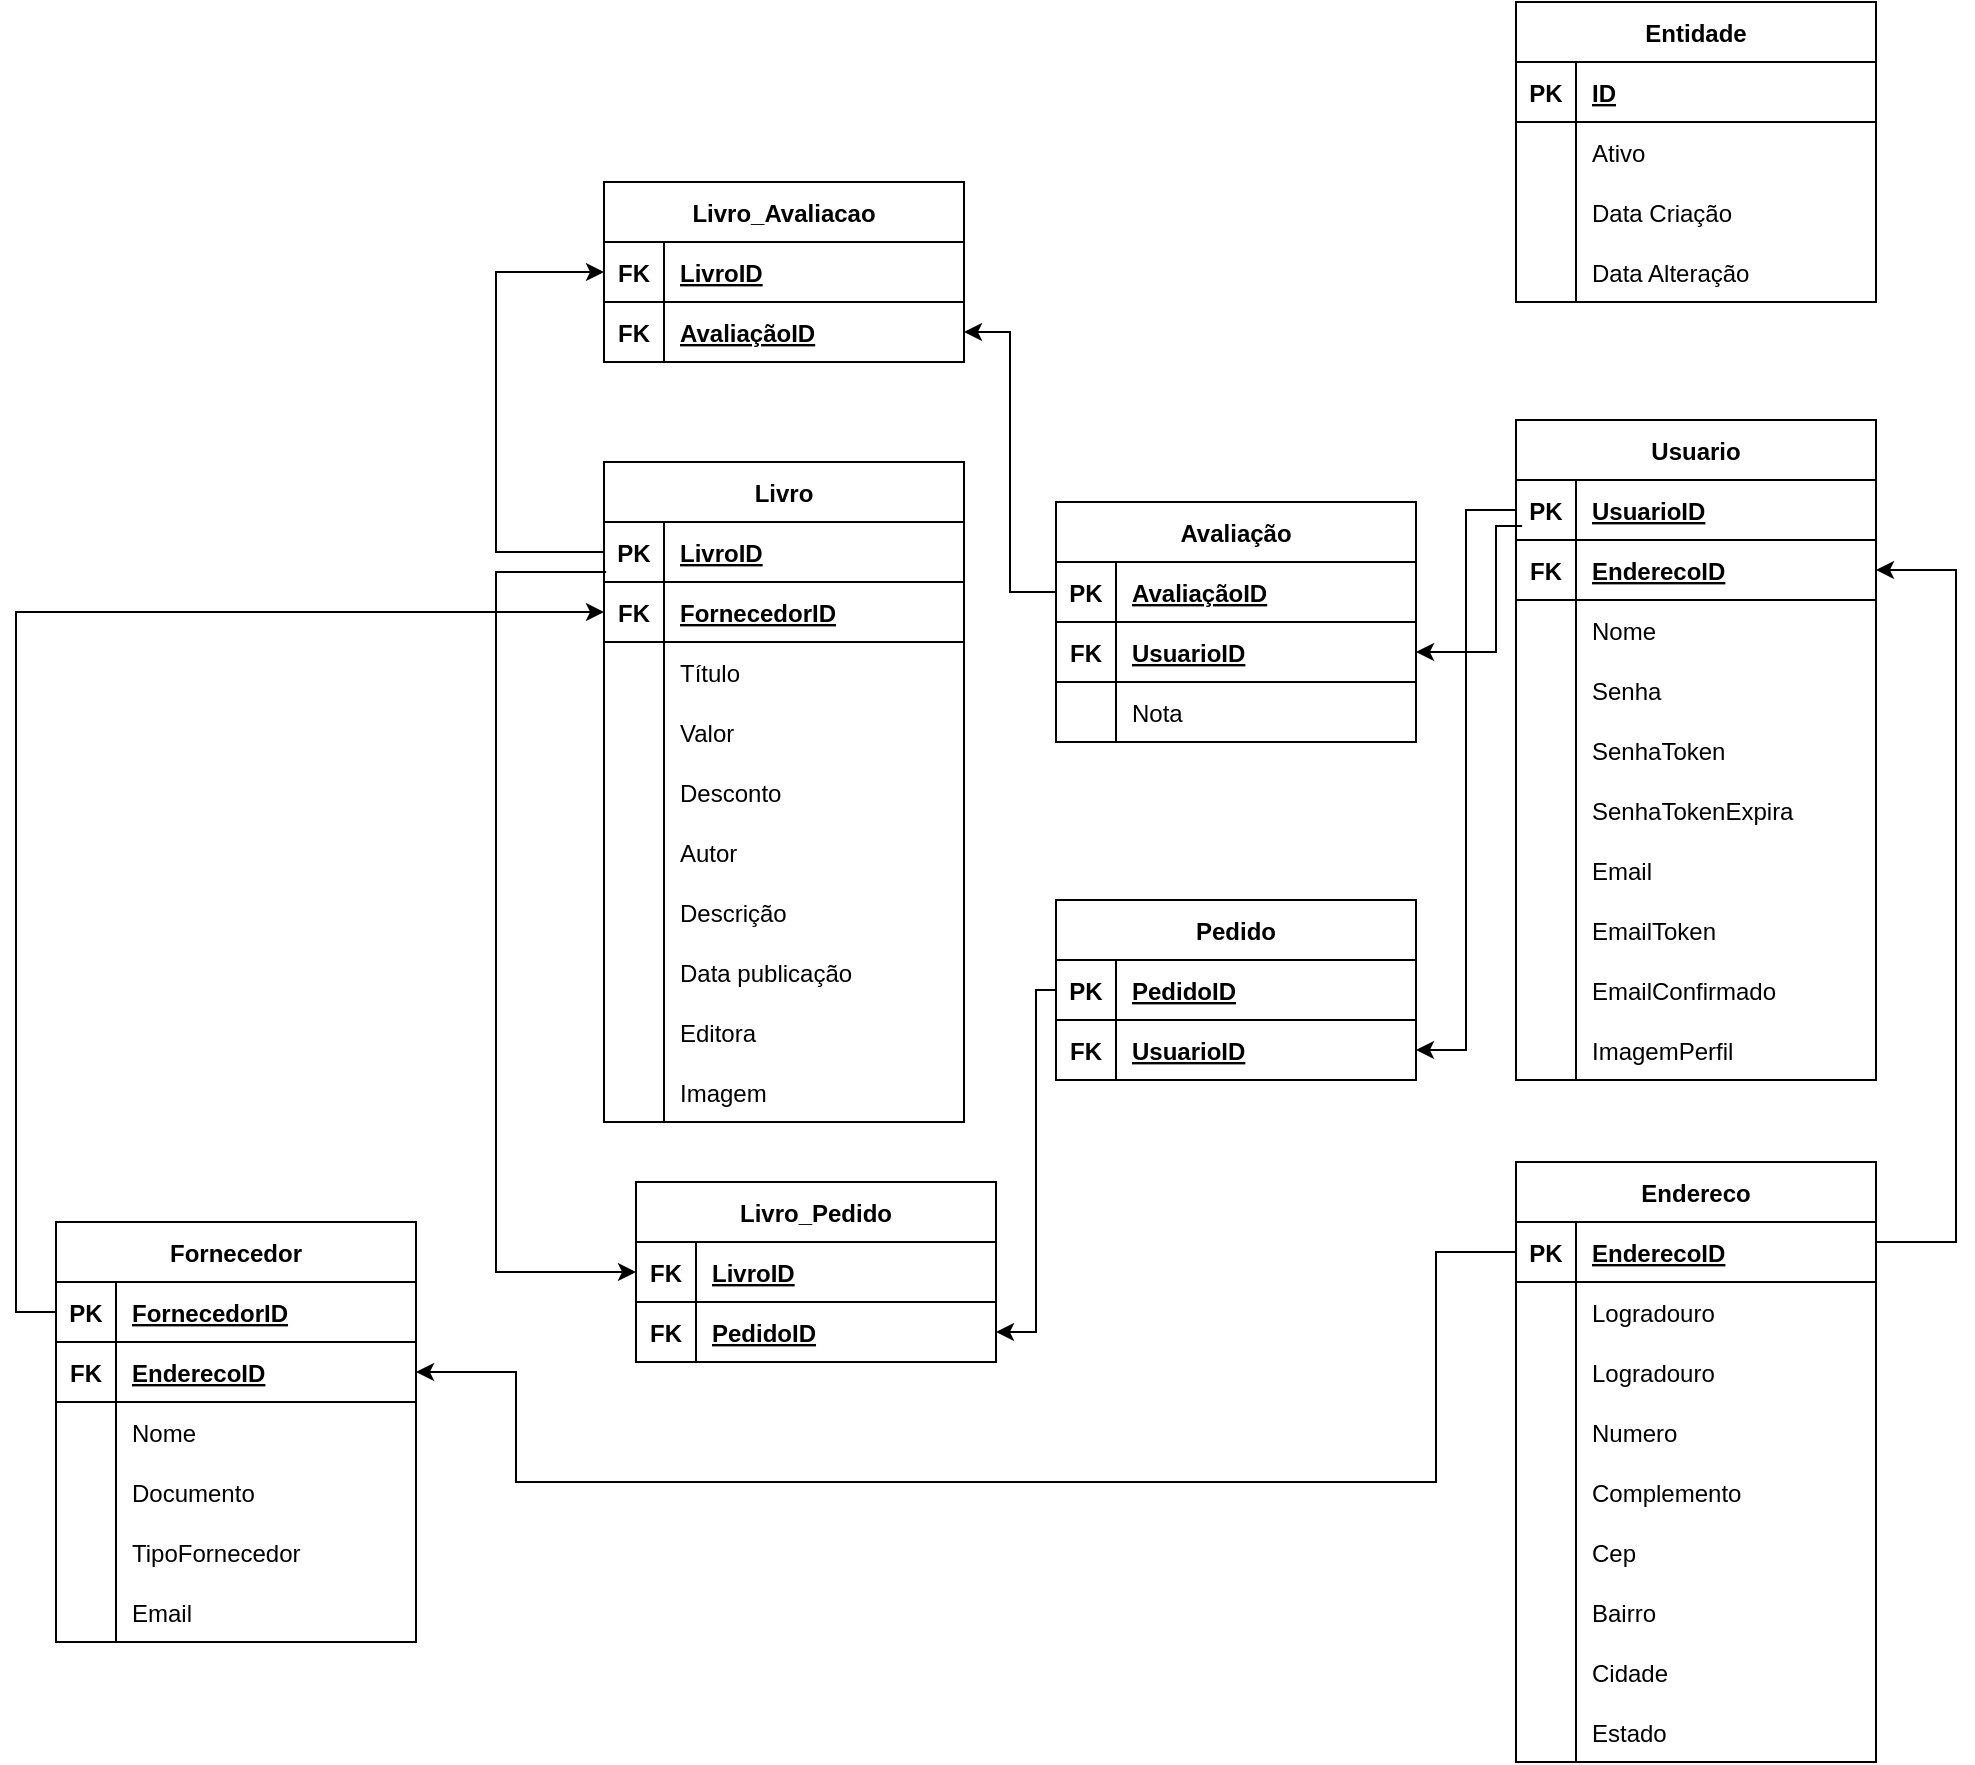 <mxfile version="20.6.2" type="device"><diagram id="BAaygjEX-SnGl4w9F6QA" name="Página-1"><mxGraphModel dx="868" dy="450" grid="1" gridSize="10" guides="1" tooltips="1" connect="1" arrows="1" fold="1" page="1" pageScale="1" pageWidth="827" pageHeight="1169" math="0" shadow="0"><root><mxCell id="0"/><mxCell id="1" parent="0"/><mxCell id="7iHg2mharOFXUK8T_SA3-1" value="Livro" style="shape=table;startSize=30;container=1;collapsible=1;childLayout=tableLayout;fixedRows=1;rowLines=0;fontStyle=1;align=center;resizeLast=1;" parent="1" vertex="1"><mxGeometry x="324" y="860" width="180" height="330" as="geometry"/></mxCell><mxCell id="7iHg2mharOFXUK8T_SA3-200" value="" style="shape=tableRow;horizontal=0;startSize=0;swimlaneHead=0;swimlaneBody=0;fillColor=none;collapsible=0;dropTarget=0;points=[[0,0.5],[1,0.5]];portConstraint=eastwest;top=0;left=0;right=0;bottom=1;" parent="7iHg2mharOFXUK8T_SA3-1" vertex="1"><mxGeometry y="30" width="180" height="30" as="geometry"/></mxCell><mxCell id="7iHg2mharOFXUK8T_SA3-201" value="PK" style="shape=partialRectangle;connectable=0;fillColor=none;top=0;left=0;bottom=0;right=0;fontStyle=1;overflow=hidden;" parent="7iHg2mharOFXUK8T_SA3-200" vertex="1"><mxGeometry width="30" height="30" as="geometry"><mxRectangle width="30" height="30" as="alternateBounds"/></mxGeometry></mxCell><mxCell id="7iHg2mharOFXUK8T_SA3-202" value="LivroID" style="shape=partialRectangle;connectable=0;fillColor=none;top=0;left=0;bottom=0;right=0;align=left;spacingLeft=6;fontStyle=5;overflow=hidden;" parent="7iHg2mharOFXUK8T_SA3-200" vertex="1"><mxGeometry x="30" width="150" height="30" as="geometry"><mxRectangle width="150" height="30" as="alternateBounds"/></mxGeometry></mxCell><mxCell id="7iHg2mharOFXUK8T_SA3-2" value="" style="shape=tableRow;horizontal=0;startSize=0;swimlaneHead=0;swimlaneBody=0;fillColor=none;collapsible=0;dropTarget=0;points=[[0,0.5],[1,0.5]];portConstraint=eastwest;top=0;left=0;right=0;bottom=1;" parent="7iHg2mharOFXUK8T_SA3-1" vertex="1"><mxGeometry y="60" width="180" height="30" as="geometry"/></mxCell><mxCell id="7iHg2mharOFXUK8T_SA3-3" value="FK" style="shape=partialRectangle;connectable=0;fillColor=none;top=0;left=0;bottom=0;right=0;fontStyle=1;overflow=hidden;" parent="7iHg2mharOFXUK8T_SA3-2" vertex="1"><mxGeometry width="30" height="30" as="geometry"><mxRectangle width="30" height="30" as="alternateBounds"/></mxGeometry></mxCell><mxCell id="7iHg2mharOFXUK8T_SA3-4" value="FornecedorID" style="shape=partialRectangle;connectable=0;fillColor=none;top=0;left=0;bottom=0;right=0;align=left;spacingLeft=6;fontStyle=5;overflow=hidden;" parent="7iHg2mharOFXUK8T_SA3-2" vertex="1"><mxGeometry x="30" width="150" height="30" as="geometry"><mxRectangle width="150" height="30" as="alternateBounds"/></mxGeometry></mxCell><mxCell id="7iHg2mharOFXUK8T_SA3-5" value="" style="shape=tableRow;horizontal=0;startSize=0;swimlaneHead=0;swimlaneBody=0;fillColor=none;collapsible=0;dropTarget=0;points=[[0,0.5],[1,0.5]];portConstraint=eastwest;top=0;left=0;right=0;bottom=0;" parent="7iHg2mharOFXUK8T_SA3-1" vertex="1"><mxGeometry y="90" width="180" height="30" as="geometry"/></mxCell><mxCell id="7iHg2mharOFXUK8T_SA3-6" value="" style="shape=partialRectangle;connectable=0;fillColor=none;top=0;left=0;bottom=0;right=0;editable=1;overflow=hidden;" parent="7iHg2mharOFXUK8T_SA3-5" vertex="1"><mxGeometry width="30" height="30" as="geometry"><mxRectangle width="30" height="30" as="alternateBounds"/></mxGeometry></mxCell><mxCell id="7iHg2mharOFXUK8T_SA3-7" value="Título" style="shape=partialRectangle;connectable=0;fillColor=none;top=0;left=0;bottom=0;right=0;align=left;spacingLeft=6;overflow=hidden;" parent="7iHg2mharOFXUK8T_SA3-5" vertex="1"><mxGeometry x="30" width="150" height="30" as="geometry"><mxRectangle width="150" height="30" as="alternateBounds"/></mxGeometry></mxCell><mxCell id="7iHg2mharOFXUK8T_SA3-8" value="" style="shape=tableRow;horizontal=0;startSize=0;swimlaneHead=0;swimlaneBody=0;fillColor=none;collapsible=0;dropTarget=0;points=[[0,0.5],[1,0.5]];portConstraint=eastwest;top=0;left=0;right=0;bottom=0;" parent="7iHg2mharOFXUK8T_SA3-1" vertex="1"><mxGeometry y="120" width="180" height="30" as="geometry"/></mxCell><mxCell id="7iHg2mharOFXUK8T_SA3-9" value="" style="shape=partialRectangle;connectable=0;fillColor=none;top=0;left=0;bottom=0;right=0;editable=1;overflow=hidden;" parent="7iHg2mharOFXUK8T_SA3-8" vertex="1"><mxGeometry width="30" height="30" as="geometry"><mxRectangle width="30" height="30" as="alternateBounds"/></mxGeometry></mxCell><mxCell id="7iHg2mharOFXUK8T_SA3-10" value="Valor" style="shape=partialRectangle;connectable=0;fillColor=none;top=0;left=0;bottom=0;right=0;align=left;spacingLeft=6;overflow=hidden;" parent="7iHg2mharOFXUK8T_SA3-8" vertex="1"><mxGeometry x="30" width="150" height="30" as="geometry"><mxRectangle width="150" height="30" as="alternateBounds"/></mxGeometry></mxCell><mxCell id="7iHg2mharOFXUK8T_SA3-20" value="" style="shape=tableRow;horizontal=0;startSize=0;swimlaneHead=0;swimlaneBody=0;fillColor=none;collapsible=0;dropTarget=0;points=[[0,0.5],[1,0.5]];portConstraint=eastwest;top=0;left=0;right=0;bottom=0;" parent="7iHg2mharOFXUK8T_SA3-1" vertex="1"><mxGeometry y="150" width="180" height="30" as="geometry"/></mxCell><mxCell id="7iHg2mharOFXUK8T_SA3-21" value="" style="shape=partialRectangle;connectable=0;fillColor=none;top=0;left=0;bottom=0;right=0;editable=1;overflow=hidden;" parent="7iHg2mharOFXUK8T_SA3-20" vertex="1"><mxGeometry width="30" height="30" as="geometry"><mxRectangle width="30" height="30" as="alternateBounds"/></mxGeometry></mxCell><mxCell id="7iHg2mharOFXUK8T_SA3-22" value="Desconto" style="shape=partialRectangle;connectable=0;fillColor=none;top=0;left=0;bottom=0;right=0;align=left;spacingLeft=6;overflow=hidden;" parent="7iHg2mharOFXUK8T_SA3-20" vertex="1"><mxGeometry x="30" width="150" height="30" as="geometry"><mxRectangle width="150" height="30" as="alternateBounds"/></mxGeometry></mxCell><mxCell id="7iHg2mharOFXUK8T_SA3-11" value="" style="shape=tableRow;horizontal=0;startSize=0;swimlaneHead=0;swimlaneBody=0;fillColor=none;collapsible=0;dropTarget=0;points=[[0,0.5],[1,0.5]];portConstraint=eastwest;top=0;left=0;right=0;bottom=0;" parent="7iHg2mharOFXUK8T_SA3-1" vertex="1"><mxGeometry y="180" width="180" height="30" as="geometry"/></mxCell><mxCell id="7iHg2mharOFXUK8T_SA3-12" value="" style="shape=partialRectangle;connectable=0;fillColor=none;top=0;left=0;bottom=0;right=0;editable=1;overflow=hidden;" parent="7iHg2mharOFXUK8T_SA3-11" vertex="1"><mxGeometry width="30" height="30" as="geometry"><mxRectangle width="30" height="30" as="alternateBounds"/></mxGeometry></mxCell><mxCell id="7iHg2mharOFXUK8T_SA3-13" value="Autor" style="shape=partialRectangle;connectable=0;fillColor=none;top=0;left=0;bottom=0;right=0;align=left;spacingLeft=6;overflow=hidden;" parent="7iHg2mharOFXUK8T_SA3-11" vertex="1"><mxGeometry x="30" width="150" height="30" as="geometry"><mxRectangle width="150" height="30" as="alternateBounds"/></mxGeometry></mxCell><mxCell id="7iHg2mharOFXUK8T_SA3-14" value="" style="shape=tableRow;horizontal=0;startSize=0;swimlaneHead=0;swimlaneBody=0;fillColor=none;collapsible=0;dropTarget=0;points=[[0,0.5],[1,0.5]];portConstraint=eastwest;top=0;left=0;right=0;bottom=0;" parent="7iHg2mharOFXUK8T_SA3-1" vertex="1"><mxGeometry y="210" width="180" height="30" as="geometry"/></mxCell><mxCell id="7iHg2mharOFXUK8T_SA3-15" value="" style="shape=partialRectangle;connectable=0;fillColor=none;top=0;left=0;bottom=0;right=0;editable=1;overflow=hidden;" parent="7iHg2mharOFXUK8T_SA3-14" vertex="1"><mxGeometry width="30" height="30" as="geometry"><mxRectangle width="30" height="30" as="alternateBounds"/></mxGeometry></mxCell><mxCell id="7iHg2mharOFXUK8T_SA3-16" value="Descrição" style="shape=partialRectangle;connectable=0;fillColor=none;top=0;left=0;bottom=0;right=0;align=left;spacingLeft=6;overflow=hidden;" parent="7iHg2mharOFXUK8T_SA3-14" vertex="1"><mxGeometry x="30" width="150" height="30" as="geometry"><mxRectangle width="150" height="30" as="alternateBounds"/></mxGeometry></mxCell><mxCell id="7iHg2mharOFXUK8T_SA3-17" value="" style="shape=tableRow;horizontal=0;startSize=0;swimlaneHead=0;swimlaneBody=0;fillColor=none;collapsible=0;dropTarget=0;points=[[0,0.5],[1,0.5]];portConstraint=eastwest;top=0;left=0;right=0;bottom=0;" parent="7iHg2mharOFXUK8T_SA3-1" vertex="1"><mxGeometry y="240" width="180" height="30" as="geometry"/></mxCell><mxCell id="7iHg2mharOFXUK8T_SA3-18" value="" style="shape=partialRectangle;connectable=0;fillColor=none;top=0;left=0;bottom=0;right=0;editable=1;overflow=hidden;" parent="7iHg2mharOFXUK8T_SA3-17" vertex="1"><mxGeometry width="30" height="30" as="geometry"><mxRectangle width="30" height="30" as="alternateBounds"/></mxGeometry></mxCell><mxCell id="7iHg2mharOFXUK8T_SA3-19" value="Data publicação" style="shape=partialRectangle;connectable=0;fillColor=none;top=0;left=0;bottom=0;right=0;align=left;spacingLeft=6;overflow=hidden;" parent="7iHg2mharOFXUK8T_SA3-17" vertex="1"><mxGeometry x="30" width="150" height="30" as="geometry"><mxRectangle width="150" height="30" as="alternateBounds"/></mxGeometry></mxCell><mxCell id="7iHg2mharOFXUK8T_SA3-23" value="" style="shape=tableRow;horizontal=0;startSize=0;swimlaneHead=0;swimlaneBody=0;fillColor=none;collapsible=0;dropTarget=0;points=[[0,0.5],[1,0.5]];portConstraint=eastwest;top=0;left=0;right=0;bottom=0;" parent="7iHg2mharOFXUK8T_SA3-1" vertex="1"><mxGeometry y="270" width="180" height="30" as="geometry"/></mxCell><mxCell id="7iHg2mharOFXUK8T_SA3-24" value="" style="shape=partialRectangle;connectable=0;fillColor=none;top=0;left=0;bottom=0;right=0;editable=1;overflow=hidden;" parent="7iHg2mharOFXUK8T_SA3-23" vertex="1"><mxGeometry width="30" height="30" as="geometry"><mxRectangle width="30" height="30" as="alternateBounds"/></mxGeometry></mxCell><mxCell id="7iHg2mharOFXUK8T_SA3-25" value="Editora" style="shape=partialRectangle;connectable=0;fillColor=none;top=0;left=0;bottom=0;right=0;align=left;spacingLeft=6;overflow=hidden;" parent="7iHg2mharOFXUK8T_SA3-23" vertex="1"><mxGeometry x="30" width="150" height="30" as="geometry"><mxRectangle width="150" height="30" as="alternateBounds"/></mxGeometry></mxCell><mxCell id="7iHg2mharOFXUK8T_SA3-26" value="" style="shape=tableRow;horizontal=0;startSize=0;swimlaneHead=0;swimlaneBody=0;fillColor=none;collapsible=0;dropTarget=0;points=[[0,0.5],[1,0.5]];portConstraint=eastwest;top=0;left=0;right=0;bottom=0;" parent="7iHg2mharOFXUK8T_SA3-1" vertex="1"><mxGeometry y="300" width="180" height="30" as="geometry"/></mxCell><mxCell id="7iHg2mharOFXUK8T_SA3-27" value="" style="shape=partialRectangle;connectable=0;fillColor=none;top=0;left=0;bottom=0;right=0;editable=1;overflow=hidden;" parent="7iHg2mharOFXUK8T_SA3-26" vertex="1"><mxGeometry width="30" height="30" as="geometry"><mxRectangle width="30" height="30" as="alternateBounds"/></mxGeometry></mxCell><mxCell id="7iHg2mharOFXUK8T_SA3-28" value="Imagem" style="shape=partialRectangle;connectable=0;fillColor=none;top=0;left=0;bottom=0;right=0;align=left;spacingLeft=6;overflow=hidden;" parent="7iHg2mharOFXUK8T_SA3-26" vertex="1"><mxGeometry x="30" width="150" height="30" as="geometry"><mxRectangle width="150" height="30" as="alternateBounds"/></mxGeometry></mxCell><mxCell id="7iHg2mharOFXUK8T_SA3-33" value="Avaliação" style="shape=table;startSize=30;container=1;collapsible=1;childLayout=tableLayout;fixedRows=1;rowLines=0;fontStyle=1;align=center;resizeLast=1;" parent="1" vertex="1"><mxGeometry x="550" y="880" width="180" height="120" as="geometry"/></mxCell><mxCell id="7iHg2mharOFXUK8T_SA3-34" value="" style="shape=tableRow;horizontal=0;startSize=0;swimlaneHead=0;swimlaneBody=0;fillColor=none;collapsible=0;dropTarget=0;points=[[0,0.5],[1,0.5]];portConstraint=eastwest;top=0;left=0;right=0;bottom=1;" parent="7iHg2mharOFXUK8T_SA3-33" vertex="1"><mxGeometry y="30" width="180" height="30" as="geometry"/></mxCell><mxCell id="7iHg2mharOFXUK8T_SA3-35" value="PK" style="shape=partialRectangle;connectable=0;fillColor=none;top=0;left=0;bottom=0;right=0;fontStyle=1;overflow=hidden;" parent="7iHg2mharOFXUK8T_SA3-34" vertex="1"><mxGeometry width="30" height="30" as="geometry"><mxRectangle width="30" height="30" as="alternateBounds"/></mxGeometry></mxCell><mxCell id="7iHg2mharOFXUK8T_SA3-36" value="AvaliaçãoID" style="shape=partialRectangle;connectable=0;fillColor=none;top=0;left=0;bottom=0;right=0;align=left;spacingLeft=6;fontStyle=5;overflow=hidden;" parent="7iHg2mharOFXUK8T_SA3-34" vertex="1"><mxGeometry x="30" width="150" height="30" as="geometry"><mxRectangle width="150" height="30" as="alternateBounds"/></mxGeometry></mxCell><mxCell id="7iHg2mharOFXUK8T_SA3-61" value="" style="shape=tableRow;horizontal=0;startSize=0;swimlaneHead=0;swimlaneBody=0;fillColor=none;collapsible=0;dropTarget=0;points=[[0,0.5],[1,0.5]];portConstraint=eastwest;top=0;left=0;right=0;bottom=1;" parent="7iHg2mharOFXUK8T_SA3-33" vertex="1"><mxGeometry y="60" width="180" height="30" as="geometry"/></mxCell><mxCell id="7iHg2mharOFXUK8T_SA3-62" value="FK" style="shape=partialRectangle;connectable=0;fillColor=none;top=0;left=0;bottom=0;right=0;fontStyle=1;overflow=hidden;" parent="7iHg2mharOFXUK8T_SA3-61" vertex="1"><mxGeometry width="30" height="30" as="geometry"><mxRectangle width="30" height="30" as="alternateBounds"/></mxGeometry></mxCell><mxCell id="7iHg2mharOFXUK8T_SA3-63" value="UsuarioID" style="shape=partialRectangle;connectable=0;fillColor=none;top=0;left=0;bottom=0;right=0;align=left;spacingLeft=6;fontStyle=5;overflow=hidden;" parent="7iHg2mharOFXUK8T_SA3-61" vertex="1"><mxGeometry x="30" width="150" height="30" as="geometry"><mxRectangle width="150" height="30" as="alternateBounds"/></mxGeometry></mxCell><mxCell id="7iHg2mharOFXUK8T_SA3-37" value="" style="shape=tableRow;horizontal=0;startSize=0;swimlaneHead=0;swimlaneBody=0;fillColor=none;collapsible=0;dropTarget=0;points=[[0,0.5],[1,0.5]];portConstraint=eastwest;top=0;left=0;right=0;bottom=0;" parent="7iHg2mharOFXUK8T_SA3-33" vertex="1"><mxGeometry y="90" width="180" height="30" as="geometry"/></mxCell><mxCell id="7iHg2mharOFXUK8T_SA3-38" value="" style="shape=partialRectangle;connectable=0;fillColor=none;top=0;left=0;bottom=0;right=0;editable=1;overflow=hidden;" parent="7iHg2mharOFXUK8T_SA3-37" vertex="1"><mxGeometry width="30" height="30" as="geometry"><mxRectangle width="30" height="30" as="alternateBounds"/></mxGeometry></mxCell><mxCell id="7iHg2mharOFXUK8T_SA3-39" value="Nota" style="shape=partialRectangle;connectable=0;fillColor=none;top=0;left=0;bottom=0;right=0;align=left;spacingLeft=6;overflow=hidden;" parent="7iHg2mharOFXUK8T_SA3-37" vertex="1"><mxGeometry x="30" width="150" height="30" as="geometry"><mxRectangle width="150" height="30" as="alternateBounds"/></mxGeometry></mxCell><mxCell id="7iHg2mharOFXUK8T_SA3-64" value="Livro_Avaliacao" style="shape=table;startSize=30;container=1;collapsible=1;childLayout=tableLayout;fixedRows=1;rowLines=0;fontStyle=1;align=center;resizeLast=1;" parent="1" vertex="1"><mxGeometry x="324" y="720" width="180" height="90" as="geometry"/></mxCell><mxCell id="7iHg2mharOFXUK8T_SA3-65" value="" style="shape=tableRow;horizontal=0;startSize=0;swimlaneHead=0;swimlaneBody=0;fillColor=none;collapsible=0;dropTarget=0;points=[[0,0.5],[1,0.5]];portConstraint=eastwest;top=0;left=0;right=0;bottom=1;" parent="7iHg2mharOFXUK8T_SA3-64" vertex="1"><mxGeometry y="30" width="180" height="30" as="geometry"/></mxCell><mxCell id="7iHg2mharOFXUK8T_SA3-66" value="FK" style="shape=partialRectangle;connectable=0;fillColor=none;top=0;left=0;bottom=0;right=0;fontStyle=1;overflow=hidden;" parent="7iHg2mharOFXUK8T_SA3-65" vertex="1"><mxGeometry width="30" height="30" as="geometry"><mxRectangle width="30" height="30" as="alternateBounds"/></mxGeometry></mxCell><mxCell id="7iHg2mharOFXUK8T_SA3-67" value="LivroID" style="shape=partialRectangle;connectable=0;fillColor=none;top=0;left=0;bottom=0;right=0;align=left;spacingLeft=6;fontStyle=5;overflow=hidden;" parent="7iHg2mharOFXUK8T_SA3-65" vertex="1"><mxGeometry x="30" width="150" height="30" as="geometry"><mxRectangle width="150" height="30" as="alternateBounds"/></mxGeometry></mxCell><mxCell id="7iHg2mharOFXUK8T_SA3-68" value="" style="shape=tableRow;horizontal=0;startSize=0;swimlaneHead=0;swimlaneBody=0;fillColor=none;collapsible=0;dropTarget=0;points=[[0,0.5],[1,0.5]];portConstraint=eastwest;top=0;left=0;right=0;bottom=1;" parent="7iHg2mharOFXUK8T_SA3-64" vertex="1"><mxGeometry y="60" width="180" height="30" as="geometry"/></mxCell><mxCell id="7iHg2mharOFXUK8T_SA3-69" value="FK" style="shape=partialRectangle;connectable=0;fillColor=none;top=0;left=0;bottom=0;right=0;fontStyle=1;overflow=hidden;" parent="7iHg2mharOFXUK8T_SA3-68" vertex="1"><mxGeometry width="30" height="30" as="geometry"><mxRectangle width="30" height="30" as="alternateBounds"/></mxGeometry></mxCell><mxCell id="7iHg2mharOFXUK8T_SA3-70" value="AvaliaçãoID" style="shape=partialRectangle;connectable=0;fillColor=none;top=0;left=0;bottom=0;right=0;align=left;spacingLeft=6;fontStyle=5;overflow=hidden;" parent="7iHg2mharOFXUK8T_SA3-68" vertex="1"><mxGeometry x="30" width="150" height="30" as="geometry"><mxRectangle width="150" height="30" as="alternateBounds"/></mxGeometry></mxCell><mxCell id="7iHg2mharOFXUK8T_SA3-74" value="Usuario" style="shape=table;startSize=30;container=1;collapsible=1;childLayout=tableLayout;fixedRows=1;rowLines=0;fontStyle=1;align=center;resizeLast=1;" parent="1" vertex="1"><mxGeometry x="780" y="839" width="180" height="330" as="geometry"/></mxCell><mxCell id="7iHg2mharOFXUK8T_SA3-75" value="" style="shape=tableRow;horizontal=0;startSize=0;swimlaneHead=0;swimlaneBody=0;fillColor=none;collapsible=0;dropTarget=0;points=[[0,0.5],[1,0.5]];portConstraint=eastwest;top=0;left=0;right=0;bottom=1;" parent="7iHg2mharOFXUK8T_SA3-74" vertex="1"><mxGeometry y="30" width="180" height="30" as="geometry"/></mxCell><mxCell id="7iHg2mharOFXUK8T_SA3-76" value="PK" style="shape=partialRectangle;connectable=0;fillColor=none;top=0;left=0;bottom=0;right=0;fontStyle=1;overflow=hidden;" parent="7iHg2mharOFXUK8T_SA3-75" vertex="1"><mxGeometry width="30" height="30" as="geometry"><mxRectangle width="30" height="30" as="alternateBounds"/></mxGeometry></mxCell><mxCell id="7iHg2mharOFXUK8T_SA3-77" value="UsuarioID" style="shape=partialRectangle;connectable=0;fillColor=none;top=0;left=0;bottom=0;right=0;align=left;spacingLeft=6;fontStyle=5;overflow=hidden;" parent="7iHg2mharOFXUK8T_SA3-75" vertex="1"><mxGeometry x="30" width="150" height="30" as="geometry"><mxRectangle width="150" height="30" as="alternateBounds"/></mxGeometry></mxCell><mxCell id="7iHg2mharOFXUK8T_SA3-102" value="" style="shape=tableRow;horizontal=0;startSize=0;swimlaneHead=0;swimlaneBody=0;fillColor=none;collapsible=0;dropTarget=0;points=[[0,0.5],[1,0.5]];portConstraint=eastwest;top=0;left=0;right=0;bottom=1;" parent="7iHg2mharOFXUK8T_SA3-74" vertex="1"><mxGeometry y="60" width="180" height="30" as="geometry"/></mxCell><mxCell id="7iHg2mharOFXUK8T_SA3-103" value="FK" style="shape=partialRectangle;connectable=0;fillColor=none;top=0;left=0;bottom=0;right=0;fontStyle=1;overflow=hidden;" parent="7iHg2mharOFXUK8T_SA3-102" vertex="1"><mxGeometry width="30" height="30" as="geometry"><mxRectangle width="30" height="30" as="alternateBounds"/></mxGeometry></mxCell><mxCell id="7iHg2mharOFXUK8T_SA3-104" value="EnderecoID" style="shape=partialRectangle;connectable=0;fillColor=none;top=0;left=0;bottom=0;right=0;align=left;spacingLeft=6;fontStyle=5;overflow=hidden;" parent="7iHg2mharOFXUK8T_SA3-102" vertex="1"><mxGeometry x="30" width="150" height="30" as="geometry"><mxRectangle width="150" height="30" as="alternateBounds"/></mxGeometry></mxCell><mxCell id="7iHg2mharOFXUK8T_SA3-78" value="" style="shape=tableRow;horizontal=0;startSize=0;swimlaneHead=0;swimlaneBody=0;fillColor=none;collapsible=0;dropTarget=0;points=[[0,0.5],[1,0.5]];portConstraint=eastwest;top=0;left=0;right=0;bottom=0;" parent="7iHg2mharOFXUK8T_SA3-74" vertex="1"><mxGeometry y="90" width="180" height="30" as="geometry"/></mxCell><mxCell id="7iHg2mharOFXUK8T_SA3-79" value="" style="shape=partialRectangle;connectable=0;fillColor=none;top=0;left=0;bottom=0;right=0;editable=1;overflow=hidden;" parent="7iHg2mharOFXUK8T_SA3-78" vertex="1"><mxGeometry width="30" height="30" as="geometry"><mxRectangle width="30" height="30" as="alternateBounds"/></mxGeometry></mxCell><mxCell id="7iHg2mharOFXUK8T_SA3-80" value="Nome" style="shape=partialRectangle;connectable=0;fillColor=none;top=0;left=0;bottom=0;right=0;align=left;spacingLeft=6;overflow=hidden;" parent="7iHg2mharOFXUK8T_SA3-78" vertex="1"><mxGeometry x="30" width="150" height="30" as="geometry"><mxRectangle width="150" height="30" as="alternateBounds"/></mxGeometry></mxCell><mxCell id="7iHg2mharOFXUK8T_SA3-81" value="" style="shape=tableRow;horizontal=0;startSize=0;swimlaneHead=0;swimlaneBody=0;fillColor=none;collapsible=0;dropTarget=0;points=[[0,0.5],[1,0.5]];portConstraint=eastwest;top=0;left=0;right=0;bottom=0;" parent="7iHg2mharOFXUK8T_SA3-74" vertex="1"><mxGeometry y="120" width="180" height="30" as="geometry"/></mxCell><mxCell id="7iHg2mharOFXUK8T_SA3-82" value="" style="shape=partialRectangle;connectable=0;fillColor=none;top=0;left=0;bottom=0;right=0;editable=1;overflow=hidden;" parent="7iHg2mharOFXUK8T_SA3-81" vertex="1"><mxGeometry width="30" height="30" as="geometry"><mxRectangle width="30" height="30" as="alternateBounds"/></mxGeometry></mxCell><mxCell id="7iHg2mharOFXUK8T_SA3-83" value="Senha" style="shape=partialRectangle;connectable=0;fillColor=none;top=0;left=0;bottom=0;right=0;align=left;spacingLeft=6;overflow=hidden;" parent="7iHg2mharOFXUK8T_SA3-81" vertex="1"><mxGeometry x="30" width="150" height="30" as="geometry"><mxRectangle width="150" height="30" as="alternateBounds"/></mxGeometry></mxCell><mxCell id="7iHg2mharOFXUK8T_SA3-93" value="" style="shape=tableRow;horizontal=0;startSize=0;swimlaneHead=0;swimlaneBody=0;fillColor=none;collapsible=0;dropTarget=0;points=[[0,0.5],[1,0.5]];portConstraint=eastwest;top=0;left=0;right=0;bottom=0;" parent="7iHg2mharOFXUK8T_SA3-74" vertex="1"><mxGeometry y="150" width="180" height="30" as="geometry"/></mxCell><mxCell id="7iHg2mharOFXUK8T_SA3-94" value="" style="shape=partialRectangle;connectable=0;fillColor=none;top=0;left=0;bottom=0;right=0;editable=1;overflow=hidden;" parent="7iHg2mharOFXUK8T_SA3-93" vertex="1"><mxGeometry width="30" height="30" as="geometry"><mxRectangle width="30" height="30" as="alternateBounds"/></mxGeometry></mxCell><mxCell id="7iHg2mharOFXUK8T_SA3-95" value="SenhaToken" style="shape=partialRectangle;connectable=0;fillColor=none;top=0;left=0;bottom=0;right=0;align=left;spacingLeft=6;overflow=hidden;" parent="7iHg2mharOFXUK8T_SA3-93" vertex="1"><mxGeometry x="30" width="150" height="30" as="geometry"><mxRectangle width="150" height="30" as="alternateBounds"/></mxGeometry></mxCell><mxCell id="7iHg2mharOFXUK8T_SA3-96" value="" style="shape=tableRow;horizontal=0;startSize=0;swimlaneHead=0;swimlaneBody=0;fillColor=none;collapsible=0;dropTarget=0;points=[[0,0.5],[1,0.5]];portConstraint=eastwest;top=0;left=0;right=0;bottom=0;" parent="7iHg2mharOFXUK8T_SA3-74" vertex="1"><mxGeometry y="180" width="180" height="30" as="geometry"/></mxCell><mxCell id="7iHg2mharOFXUK8T_SA3-97" value="" style="shape=partialRectangle;connectable=0;fillColor=none;top=0;left=0;bottom=0;right=0;editable=1;overflow=hidden;" parent="7iHg2mharOFXUK8T_SA3-96" vertex="1"><mxGeometry width="30" height="30" as="geometry"><mxRectangle width="30" height="30" as="alternateBounds"/></mxGeometry></mxCell><mxCell id="7iHg2mharOFXUK8T_SA3-98" value="SenhaTokenExpira" style="shape=partialRectangle;connectable=0;fillColor=none;top=0;left=0;bottom=0;right=0;align=left;spacingLeft=6;overflow=hidden;" parent="7iHg2mharOFXUK8T_SA3-96" vertex="1"><mxGeometry x="30" width="150" height="30" as="geometry"><mxRectangle width="150" height="30" as="alternateBounds"/></mxGeometry></mxCell><mxCell id="7iHg2mharOFXUK8T_SA3-84" value="" style="shape=tableRow;horizontal=0;startSize=0;swimlaneHead=0;swimlaneBody=0;fillColor=none;collapsible=0;dropTarget=0;points=[[0,0.5],[1,0.5]];portConstraint=eastwest;top=0;left=0;right=0;bottom=0;" parent="7iHg2mharOFXUK8T_SA3-74" vertex="1"><mxGeometry y="210" width="180" height="30" as="geometry"/></mxCell><mxCell id="7iHg2mharOFXUK8T_SA3-85" value="" style="shape=partialRectangle;connectable=0;fillColor=none;top=0;left=0;bottom=0;right=0;editable=1;overflow=hidden;" parent="7iHg2mharOFXUK8T_SA3-84" vertex="1"><mxGeometry width="30" height="30" as="geometry"><mxRectangle width="30" height="30" as="alternateBounds"/></mxGeometry></mxCell><mxCell id="7iHg2mharOFXUK8T_SA3-86" value="Email" style="shape=partialRectangle;connectable=0;fillColor=none;top=0;left=0;bottom=0;right=0;align=left;spacingLeft=6;overflow=hidden;" parent="7iHg2mharOFXUK8T_SA3-84" vertex="1"><mxGeometry x="30" width="150" height="30" as="geometry"><mxRectangle width="150" height="30" as="alternateBounds"/></mxGeometry></mxCell><mxCell id="7iHg2mharOFXUK8T_SA3-87" value="" style="shape=tableRow;horizontal=0;startSize=0;swimlaneHead=0;swimlaneBody=0;fillColor=none;collapsible=0;dropTarget=0;points=[[0,0.5],[1,0.5]];portConstraint=eastwest;top=0;left=0;right=0;bottom=0;" parent="7iHg2mharOFXUK8T_SA3-74" vertex="1"><mxGeometry y="240" width="180" height="30" as="geometry"/></mxCell><mxCell id="7iHg2mharOFXUK8T_SA3-88" value="" style="shape=partialRectangle;connectable=0;fillColor=none;top=0;left=0;bottom=0;right=0;editable=1;overflow=hidden;" parent="7iHg2mharOFXUK8T_SA3-87" vertex="1"><mxGeometry width="30" height="30" as="geometry"><mxRectangle width="30" height="30" as="alternateBounds"/></mxGeometry></mxCell><mxCell id="7iHg2mharOFXUK8T_SA3-89" value="EmailToken" style="shape=partialRectangle;connectable=0;fillColor=none;top=0;left=0;bottom=0;right=0;align=left;spacingLeft=6;overflow=hidden;" parent="7iHg2mharOFXUK8T_SA3-87" vertex="1"><mxGeometry x="30" width="150" height="30" as="geometry"><mxRectangle width="150" height="30" as="alternateBounds"/></mxGeometry></mxCell><mxCell id="7iHg2mharOFXUK8T_SA3-90" value="" style="shape=tableRow;horizontal=0;startSize=0;swimlaneHead=0;swimlaneBody=0;fillColor=none;collapsible=0;dropTarget=0;points=[[0,0.5],[1,0.5]];portConstraint=eastwest;top=0;left=0;right=0;bottom=0;" parent="7iHg2mharOFXUK8T_SA3-74" vertex="1"><mxGeometry y="270" width="180" height="30" as="geometry"/></mxCell><mxCell id="7iHg2mharOFXUK8T_SA3-91" value="" style="shape=partialRectangle;connectable=0;fillColor=none;top=0;left=0;bottom=0;right=0;editable=1;overflow=hidden;" parent="7iHg2mharOFXUK8T_SA3-90" vertex="1"><mxGeometry width="30" height="30" as="geometry"><mxRectangle width="30" height="30" as="alternateBounds"/></mxGeometry></mxCell><mxCell id="7iHg2mharOFXUK8T_SA3-92" value="EmailConfirmado" style="shape=partialRectangle;connectable=0;fillColor=none;top=0;left=0;bottom=0;right=0;align=left;spacingLeft=6;overflow=hidden;" parent="7iHg2mharOFXUK8T_SA3-90" vertex="1"><mxGeometry x="30" width="150" height="30" as="geometry"><mxRectangle width="150" height="30" as="alternateBounds"/></mxGeometry></mxCell><mxCell id="7iHg2mharOFXUK8T_SA3-99" value="" style="shape=tableRow;horizontal=0;startSize=0;swimlaneHead=0;swimlaneBody=0;fillColor=none;collapsible=0;dropTarget=0;points=[[0,0.5],[1,0.5]];portConstraint=eastwest;top=0;left=0;right=0;bottom=0;" parent="7iHg2mharOFXUK8T_SA3-74" vertex="1"><mxGeometry y="300" width="180" height="30" as="geometry"/></mxCell><mxCell id="7iHg2mharOFXUK8T_SA3-100" value="" style="shape=partialRectangle;connectable=0;fillColor=none;top=0;left=0;bottom=0;right=0;editable=1;overflow=hidden;" parent="7iHg2mharOFXUK8T_SA3-99" vertex="1"><mxGeometry width="30" height="30" as="geometry"><mxRectangle width="30" height="30" as="alternateBounds"/></mxGeometry></mxCell><mxCell id="7iHg2mharOFXUK8T_SA3-101" value="ImagemPerfil" style="shape=partialRectangle;connectable=0;fillColor=none;top=0;left=0;bottom=0;right=0;align=left;spacingLeft=6;overflow=hidden;" parent="7iHg2mharOFXUK8T_SA3-99" vertex="1"><mxGeometry x="30" width="150" height="30" as="geometry"><mxRectangle width="150" height="30" as="alternateBounds"/></mxGeometry></mxCell><mxCell id="7iHg2mharOFXUK8T_SA3-105" value="Pedido" style="shape=table;startSize=30;container=1;collapsible=1;childLayout=tableLayout;fixedRows=1;rowLines=0;fontStyle=1;align=center;resizeLast=1;" parent="1" vertex="1"><mxGeometry x="550" y="1079" width="180" height="90" as="geometry"/></mxCell><mxCell id="7iHg2mharOFXUK8T_SA3-106" value="" style="shape=tableRow;horizontal=0;startSize=0;swimlaneHead=0;swimlaneBody=0;fillColor=none;collapsible=0;dropTarget=0;points=[[0,0.5],[1,0.5]];portConstraint=eastwest;top=0;left=0;right=0;bottom=1;" parent="7iHg2mharOFXUK8T_SA3-105" vertex="1"><mxGeometry y="30" width="180" height="30" as="geometry"/></mxCell><mxCell id="7iHg2mharOFXUK8T_SA3-107" value="PK" style="shape=partialRectangle;connectable=0;fillColor=none;top=0;left=0;bottom=0;right=0;fontStyle=1;overflow=hidden;" parent="7iHg2mharOFXUK8T_SA3-106" vertex="1"><mxGeometry width="30" height="30" as="geometry"><mxRectangle width="30" height="30" as="alternateBounds"/></mxGeometry></mxCell><mxCell id="7iHg2mharOFXUK8T_SA3-108" value="PedidoID" style="shape=partialRectangle;connectable=0;fillColor=none;top=0;left=0;bottom=0;right=0;align=left;spacingLeft=6;fontStyle=5;overflow=hidden;" parent="7iHg2mharOFXUK8T_SA3-106" vertex="1"><mxGeometry x="30" width="150" height="30" as="geometry"><mxRectangle width="150" height="30" as="alternateBounds"/></mxGeometry></mxCell><mxCell id="7iHg2mharOFXUK8T_SA3-109" value="" style="shape=tableRow;horizontal=0;startSize=0;swimlaneHead=0;swimlaneBody=0;fillColor=none;collapsible=0;dropTarget=0;points=[[0,0.5],[1,0.5]];portConstraint=eastwest;top=0;left=0;right=0;bottom=1;" parent="7iHg2mharOFXUK8T_SA3-105" vertex="1"><mxGeometry y="60" width="180" height="30" as="geometry"/></mxCell><mxCell id="7iHg2mharOFXUK8T_SA3-110" value="FK" style="shape=partialRectangle;connectable=0;fillColor=none;top=0;left=0;bottom=0;right=0;fontStyle=1;overflow=hidden;" parent="7iHg2mharOFXUK8T_SA3-109" vertex="1"><mxGeometry width="30" height="30" as="geometry"><mxRectangle width="30" height="30" as="alternateBounds"/></mxGeometry></mxCell><mxCell id="7iHg2mharOFXUK8T_SA3-111" value="UsuarioID" style="shape=partialRectangle;connectable=0;fillColor=none;top=0;left=0;bottom=0;right=0;align=left;spacingLeft=6;fontStyle=5;overflow=hidden;" parent="7iHg2mharOFXUK8T_SA3-109" vertex="1"><mxGeometry x="30" width="150" height="30" as="geometry"><mxRectangle width="150" height="30" as="alternateBounds"/></mxGeometry></mxCell><mxCell id="7iHg2mharOFXUK8T_SA3-112" value="Livro_Pedido" style="shape=table;startSize=30;container=1;collapsible=1;childLayout=tableLayout;fixedRows=1;rowLines=0;fontStyle=1;align=center;resizeLast=1;" parent="1" vertex="1"><mxGeometry x="340" y="1220" width="180" height="90" as="geometry"/></mxCell><mxCell id="7iHg2mharOFXUK8T_SA3-113" value="" style="shape=tableRow;horizontal=0;startSize=0;swimlaneHead=0;swimlaneBody=0;fillColor=none;collapsible=0;dropTarget=0;points=[[0,0.5],[1,0.5]];portConstraint=eastwest;top=0;left=0;right=0;bottom=1;" parent="7iHg2mharOFXUK8T_SA3-112" vertex="1"><mxGeometry y="30" width="180" height="30" as="geometry"/></mxCell><mxCell id="7iHg2mharOFXUK8T_SA3-114" value="FK" style="shape=partialRectangle;connectable=0;fillColor=none;top=0;left=0;bottom=0;right=0;fontStyle=1;overflow=hidden;" parent="7iHg2mharOFXUK8T_SA3-113" vertex="1"><mxGeometry width="30" height="30" as="geometry"><mxRectangle width="30" height="30" as="alternateBounds"/></mxGeometry></mxCell><mxCell id="7iHg2mharOFXUK8T_SA3-115" value="LivroID" style="shape=partialRectangle;connectable=0;fillColor=none;top=0;left=0;bottom=0;right=0;align=left;spacingLeft=6;fontStyle=5;overflow=hidden;" parent="7iHg2mharOFXUK8T_SA3-113" vertex="1"><mxGeometry x="30" width="150" height="30" as="geometry"><mxRectangle width="150" height="30" as="alternateBounds"/></mxGeometry></mxCell><mxCell id="7iHg2mharOFXUK8T_SA3-116" value="" style="shape=tableRow;horizontal=0;startSize=0;swimlaneHead=0;swimlaneBody=0;fillColor=none;collapsible=0;dropTarget=0;points=[[0,0.5],[1,0.5]];portConstraint=eastwest;top=0;left=0;right=0;bottom=1;" parent="7iHg2mharOFXUK8T_SA3-112" vertex="1"><mxGeometry y="60" width="180" height="30" as="geometry"/></mxCell><mxCell id="7iHg2mharOFXUK8T_SA3-117" value="FK" style="shape=partialRectangle;connectable=0;fillColor=none;top=0;left=0;bottom=0;right=0;fontStyle=1;overflow=hidden;" parent="7iHg2mharOFXUK8T_SA3-116" vertex="1"><mxGeometry width="30" height="30" as="geometry"><mxRectangle width="30" height="30" as="alternateBounds"/></mxGeometry></mxCell><mxCell id="7iHg2mharOFXUK8T_SA3-118" value="PedidoID" style="shape=partialRectangle;connectable=0;fillColor=none;top=0;left=0;bottom=0;right=0;align=left;spacingLeft=6;fontStyle=5;overflow=hidden;" parent="7iHg2mharOFXUK8T_SA3-116" vertex="1"><mxGeometry x="30" width="150" height="30" as="geometry"><mxRectangle width="150" height="30" as="alternateBounds"/></mxGeometry></mxCell><mxCell id="7iHg2mharOFXUK8T_SA3-119" value="Fornecedor" style="shape=table;startSize=30;container=1;collapsible=1;childLayout=tableLayout;fixedRows=1;rowLines=0;fontStyle=1;align=center;resizeLast=1;" parent="1" vertex="1"><mxGeometry x="50" y="1240" width="180" height="210" as="geometry"/></mxCell><mxCell id="7iHg2mharOFXUK8T_SA3-120" value="" style="shape=tableRow;horizontal=0;startSize=0;swimlaneHead=0;swimlaneBody=0;fillColor=none;collapsible=0;dropTarget=0;points=[[0,0.5],[1,0.5]];portConstraint=eastwest;top=0;left=0;right=0;bottom=1;" parent="7iHg2mharOFXUK8T_SA3-119" vertex="1"><mxGeometry y="30" width="180" height="30" as="geometry"/></mxCell><mxCell id="7iHg2mharOFXUK8T_SA3-121" value="PK" style="shape=partialRectangle;connectable=0;fillColor=none;top=0;left=0;bottom=0;right=0;fontStyle=1;overflow=hidden;" parent="7iHg2mharOFXUK8T_SA3-120" vertex="1"><mxGeometry width="30" height="30" as="geometry"><mxRectangle width="30" height="30" as="alternateBounds"/></mxGeometry></mxCell><mxCell id="7iHg2mharOFXUK8T_SA3-122" value="FornecedorID" style="shape=partialRectangle;connectable=0;fillColor=none;top=0;left=0;bottom=0;right=0;align=left;spacingLeft=6;fontStyle=5;overflow=hidden;" parent="7iHg2mharOFXUK8T_SA3-120" vertex="1"><mxGeometry x="30" width="150" height="30" as="geometry"><mxRectangle width="150" height="30" as="alternateBounds"/></mxGeometry></mxCell><mxCell id="7iHg2mharOFXUK8T_SA3-123" value="" style="shape=tableRow;horizontal=0;startSize=0;swimlaneHead=0;swimlaneBody=0;fillColor=none;collapsible=0;dropTarget=0;points=[[0,0.5],[1,0.5]];portConstraint=eastwest;top=0;left=0;right=0;bottom=1;" parent="7iHg2mharOFXUK8T_SA3-119" vertex="1"><mxGeometry y="60" width="180" height="30" as="geometry"/></mxCell><mxCell id="7iHg2mharOFXUK8T_SA3-124" value="FK" style="shape=partialRectangle;connectable=0;fillColor=none;top=0;left=0;bottom=0;right=0;fontStyle=1;overflow=hidden;" parent="7iHg2mharOFXUK8T_SA3-123" vertex="1"><mxGeometry width="30" height="30" as="geometry"><mxRectangle width="30" height="30" as="alternateBounds"/></mxGeometry></mxCell><mxCell id="7iHg2mharOFXUK8T_SA3-125" value="EnderecoID" style="shape=partialRectangle;connectable=0;fillColor=none;top=0;left=0;bottom=0;right=0;align=left;spacingLeft=6;fontStyle=5;overflow=hidden;" parent="7iHg2mharOFXUK8T_SA3-123" vertex="1"><mxGeometry x="30" width="150" height="30" as="geometry"><mxRectangle width="150" height="30" as="alternateBounds"/></mxGeometry></mxCell><mxCell id="7iHg2mharOFXUK8T_SA3-126" value="" style="shape=tableRow;horizontal=0;startSize=0;swimlaneHead=0;swimlaneBody=0;fillColor=none;collapsible=0;dropTarget=0;points=[[0,0.5],[1,0.5]];portConstraint=eastwest;top=0;left=0;right=0;bottom=0;" parent="7iHg2mharOFXUK8T_SA3-119" vertex="1"><mxGeometry y="90" width="180" height="30" as="geometry"/></mxCell><mxCell id="7iHg2mharOFXUK8T_SA3-127" value="" style="shape=partialRectangle;connectable=0;fillColor=none;top=0;left=0;bottom=0;right=0;editable=1;overflow=hidden;" parent="7iHg2mharOFXUK8T_SA3-126" vertex="1"><mxGeometry width="30" height="30" as="geometry"><mxRectangle width="30" height="30" as="alternateBounds"/></mxGeometry></mxCell><mxCell id="7iHg2mharOFXUK8T_SA3-128" value="Nome" style="shape=partialRectangle;connectable=0;fillColor=none;top=0;left=0;bottom=0;right=0;align=left;spacingLeft=6;overflow=hidden;" parent="7iHg2mharOFXUK8T_SA3-126" vertex="1"><mxGeometry x="30" width="150" height="30" as="geometry"><mxRectangle width="150" height="30" as="alternateBounds"/></mxGeometry></mxCell><mxCell id="7iHg2mharOFXUK8T_SA3-129" value="" style="shape=tableRow;horizontal=0;startSize=0;swimlaneHead=0;swimlaneBody=0;fillColor=none;collapsible=0;dropTarget=0;points=[[0,0.5],[1,0.5]];portConstraint=eastwest;top=0;left=0;right=0;bottom=0;" parent="7iHg2mharOFXUK8T_SA3-119" vertex="1"><mxGeometry y="120" width="180" height="30" as="geometry"/></mxCell><mxCell id="7iHg2mharOFXUK8T_SA3-130" value="" style="shape=partialRectangle;connectable=0;fillColor=none;top=0;left=0;bottom=0;right=0;editable=1;overflow=hidden;" parent="7iHg2mharOFXUK8T_SA3-129" vertex="1"><mxGeometry width="30" height="30" as="geometry"><mxRectangle width="30" height="30" as="alternateBounds"/></mxGeometry></mxCell><mxCell id="7iHg2mharOFXUK8T_SA3-131" value="Documento" style="shape=partialRectangle;connectable=0;fillColor=none;top=0;left=0;bottom=0;right=0;align=left;spacingLeft=6;overflow=hidden;" parent="7iHg2mharOFXUK8T_SA3-129" vertex="1"><mxGeometry x="30" width="150" height="30" as="geometry"><mxRectangle width="150" height="30" as="alternateBounds"/></mxGeometry></mxCell><mxCell id="7iHg2mharOFXUK8T_SA3-132" value="" style="shape=tableRow;horizontal=0;startSize=0;swimlaneHead=0;swimlaneBody=0;fillColor=none;collapsible=0;dropTarget=0;points=[[0,0.5],[1,0.5]];portConstraint=eastwest;top=0;left=0;right=0;bottom=0;" parent="7iHg2mharOFXUK8T_SA3-119" vertex="1"><mxGeometry y="150" width="180" height="30" as="geometry"/></mxCell><mxCell id="7iHg2mharOFXUK8T_SA3-133" value="" style="shape=partialRectangle;connectable=0;fillColor=none;top=0;left=0;bottom=0;right=0;editable=1;overflow=hidden;" parent="7iHg2mharOFXUK8T_SA3-132" vertex="1"><mxGeometry width="30" height="30" as="geometry"><mxRectangle width="30" height="30" as="alternateBounds"/></mxGeometry></mxCell><mxCell id="7iHg2mharOFXUK8T_SA3-134" value="TipoFornecedor" style="shape=partialRectangle;connectable=0;fillColor=none;top=0;left=0;bottom=0;right=0;align=left;spacingLeft=6;overflow=hidden;" parent="7iHg2mharOFXUK8T_SA3-132" vertex="1"><mxGeometry x="30" width="150" height="30" as="geometry"><mxRectangle width="150" height="30" as="alternateBounds"/></mxGeometry></mxCell><mxCell id="7iHg2mharOFXUK8T_SA3-147" value="" style="shape=tableRow;horizontal=0;startSize=0;swimlaneHead=0;swimlaneBody=0;fillColor=none;collapsible=0;dropTarget=0;points=[[0,0.5],[1,0.5]];portConstraint=eastwest;top=0;left=0;right=0;bottom=0;" parent="7iHg2mharOFXUK8T_SA3-119" vertex="1"><mxGeometry y="180" width="180" height="30" as="geometry"/></mxCell><mxCell id="7iHg2mharOFXUK8T_SA3-148" value="" style="shape=partialRectangle;connectable=0;fillColor=none;top=0;left=0;bottom=0;right=0;editable=1;overflow=hidden;" parent="7iHg2mharOFXUK8T_SA3-147" vertex="1"><mxGeometry width="30" height="30" as="geometry"><mxRectangle width="30" height="30" as="alternateBounds"/></mxGeometry></mxCell><mxCell id="7iHg2mharOFXUK8T_SA3-149" value="Email" style="shape=partialRectangle;connectable=0;fillColor=none;top=0;left=0;bottom=0;right=0;align=left;spacingLeft=6;overflow=hidden;" parent="7iHg2mharOFXUK8T_SA3-147" vertex="1"><mxGeometry x="30" width="150" height="30" as="geometry"><mxRectangle width="150" height="30" as="alternateBounds"/></mxGeometry></mxCell><mxCell id="7iHg2mharOFXUK8T_SA3-150" value="Entidade" style="shape=table;startSize=30;container=1;collapsible=1;childLayout=tableLayout;fixedRows=1;rowLines=0;fontStyle=1;align=center;resizeLast=1;" parent="1" vertex="1"><mxGeometry x="780" y="630" width="180" height="150" as="geometry"/></mxCell><mxCell id="7iHg2mharOFXUK8T_SA3-151" value="" style="shape=tableRow;horizontal=0;startSize=0;swimlaneHead=0;swimlaneBody=0;fillColor=none;collapsible=0;dropTarget=0;points=[[0,0.5],[1,0.5]];portConstraint=eastwest;top=0;left=0;right=0;bottom=1;" parent="7iHg2mharOFXUK8T_SA3-150" vertex="1"><mxGeometry y="30" width="180" height="30" as="geometry"/></mxCell><mxCell id="7iHg2mharOFXUK8T_SA3-152" value="PK" style="shape=partialRectangle;connectable=0;fillColor=none;top=0;left=0;bottom=0;right=0;fontStyle=1;overflow=hidden;" parent="7iHg2mharOFXUK8T_SA3-151" vertex="1"><mxGeometry width="30" height="30" as="geometry"><mxRectangle width="30" height="30" as="alternateBounds"/></mxGeometry></mxCell><mxCell id="7iHg2mharOFXUK8T_SA3-153" value="ID" style="shape=partialRectangle;connectable=0;fillColor=none;top=0;left=0;bottom=0;right=0;align=left;spacingLeft=6;fontStyle=5;overflow=hidden;" parent="7iHg2mharOFXUK8T_SA3-151" vertex="1"><mxGeometry x="30" width="150" height="30" as="geometry"><mxRectangle width="150" height="30" as="alternateBounds"/></mxGeometry></mxCell><mxCell id="7iHg2mharOFXUK8T_SA3-157" value="" style="shape=tableRow;horizontal=0;startSize=0;swimlaneHead=0;swimlaneBody=0;fillColor=none;collapsible=0;dropTarget=0;points=[[0,0.5],[1,0.5]];portConstraint=eastwest;top=0;left=0;right=0;bottom=0;" parent="7iHg2mharOFXUK8T_SA3-150" vertex="1"><mxGeometry y="60" width="180" height="30" as="geometry"/></mxCell><mxCell id="7iHg2mharOFXUK8T_SA3-158" value="" style="shape=partialRectangle;connectable=0;fillColor=none;top=0;left=0;bottom=0;right=0;editable=1;overflow=hidden;" parent="7iHg2mharOFXUK8T_SA3-157" vertex="1"><mxGeometry width="30" height="30" as="geometry"><mxRectangle width="30" height="30" as="alternateBounds"/></mxGeometry></mxCell><mxCell id="7iHg2mharOFXUK8T_SA3-159" value="Ativo" style="shape=partialRectangle;connectable=0;fillColor=none;top=0;left=0;bottom=0;right=0;align=left;spacingLeft=6;overflow=hidden;" parent="7iHg2mharOFXUK8T_SA3-157" vertex="1"><mxGeometry x="30" width="150" height="30" as="geometry"><mxRectangle width="150" height="30" as="alternateBounds"/></mxGeometry></mxCell><mxCell id="7iHg2mharOFXUK8T_SA3-160" value="" style="shape=tableRow;horizontal=0;startSize=0;swimlaneHead=0;swimlaneBody=0;fillColor=none;collapsible=0;dropTarget=0;points=[[0,0.5],[1,0.5]];portConstraint=eastwest;top=0;left=0;right=0;bottom=0;" parent="7iHg2mharOFXUK8T_SA3-150" vertex="1"><mxGeometry y="90" width="180" height="30" as="geometry"/></mxCell><mxCell id="7iHg2mharOFXUK8T_SA3-161" value="" style="shape=partialRectangle;connectable=0;fillColor=none;top=0;left=0;bottom=0;right=0;editable=1;overflow=hidden;" parent="7iHg2mharOFXUK8T_SA3-160" vertex="1"><mxGeometry width="30" height="30" as="geometry"><mxRectangle width="30" height="30" as="alternateBounds"/></mxGeometry></mxCell><mxCell id="7iHg2mharOFXUK8T_SA3-162" value="Data Criação" style="shape=partialRectangle;connectable=0;fillColor=none;top=0;left=0;bottom=0;right=0;align=left;spacingLeft=6;overflow=hidden;" parent="7iHg2mharOFXUK8T_SA3-160" vertex="1"><mxGeometry x="30" width="150" height="30" as="geometry"><mxRectangle width="150" height="30" as="alternateBounds"/></mxGeometry></mxCell><mxCell id="7iHg2mharOFXUK8T_SA3-163" value="" style="shape=tableRow;horizontal=0;startSize=0;swimlaneHead=0;swimlaneBody=0;fillColor=none;collapsible=0;dropTarget=0;points=[[0,0.5],[1,0.5]];portConstraint=eastwest;top=0;left=0;right=0;bottom=0;" parent="7iHg2mharOFXUK8T_SA3-150" vertex="1"><mxGeometry y="120" width="180" height="30" as="geometry"/></mxCell><mxCell id="7iHg2mharOFXUK8T_SA3-164" value="" style="shape=partialRectangle;connectable=0;fillColor=none;top=0;left=0;bottom=0;right=0;editable=1;overflow=hidden;" parent="7iHg2mharOFXUK8T_SA3-163" vertex="1"><mxGeometry width="30" height="30" as="geometry"><mxRectangle width="30" height="30" as="alternateBounds"/></mxGeometry></mxCell><mxCell id="7iHg2mharOFXUK8T_SA3-165" value="Data Alteração" style="shape=partialRectangle;connectable=0;fillColor=none;top=0;left=0;bottom=0;right=0;align=left;spacingLeft=6;overflow=hidden;" parent="7iHg2mharOFXUK8T_SA3-163" vertex="1"><mxGeometry x="30" width="150" height="30" as="geometry"><mxRectangle width="150" height="30" as="alternateBounds"/></mxGeometry></mxCell><mxCell id="7iHg2mharOFXUK8T_SA3-169" value="Endereco" style="shape=table;startSize=30;container=1;collapsible=1;childLayout=tableLayout;fixedRows=1;rowLines=0;fontStyle=1;align=center;resizeLast=1;" parent="1" vertex="1"><mxGeometry x="780" y="1210" width="180" height="300" as="geometry"/></mxCell><mxCell id="7iHg2mharOFXUK8T_SA3-170" value="" style="shape=tableRow;horizontal=0;startSize=0;swimlaneHead=0;swimlaneBody=0;fillColor=none;collapsible=0;dropTarget=0;points=[[0,0.5],[1,0.5]];portConstraint=eastwest;top=0;left=0;right=0;bottom=1;" parent="7iHg2mharOFXUK8T_SA3-169" vertex="1"><mxGeometry y="30" width="180" height="30" as="geometry"/></mxCell><mxCell id="7iHg2mharOFXUK8T_SA3-171" value="PK" style="shape=partialRectangle;connectable=0;fillColor=none;top=0;left=0;bottom=0;right=0;fontStyle=1;overflow=hidden;" parent="7iHg2mharOFXUK8T_SA3-170" vertex="1"><mxGeometry width="30" height="30" as="geometry"><mxRectangle width="30" height="30" as="alternateBounds"/></mxGeometry></mxCell><mxCell id="7iHg2mharOFXUK8T_SA3-172" value="EnderecoID" style="shape=partialRectangle;connectable=0;fillColor=none;top=0;left=0;bottom=0;right=0;align=left;spacingLeft=6;fontStyle=5;overflow=hidden;" parent="7iHg2mharOFXUK8T_SA3-170" vertex="1"><mxGeometry x="30" width="150" height="30" as="geometry"><mxRectangle width="150" height="30" as="alternateBounds"/></mxGeometry></mxCell><mxCell id="FENOpw0X3FIO_WcL8qW--1" value="" style="shape=tableRow;horizontal=0;startSize=0;swimlaneHead=0;swimlaneBody=0;fillColor=none;collapsible=0;dropTarget=0;points=[[0,0.5],[1,0.5]];portConstraint=eastwest;top=0;left=0;right=0;bottom=0;" vertex="1" parent="7iHg2mharOFXUK8T_SA3-169"><mxGeometry y="60" width="180" height="30" as="geometry"/></mxCell><mxCell id="FENOpw0X3FIO_WcL8qW--2" value="" style="shape=partialRectangle;connectable=0;fillColor=none;top=0;left=0;bottom=0;right=0;editable=1;overflow=hidden;" vertex="1" parent="FENOpw0X3FIO_WcL8qW--1"><mxGeometry width="30" height="30" as="geometry"><mxRectangle width="30" height="30" as="alternateBounds"/></mxGeometry></mxCell><mxCell id="FENOpw0X3FIO_WcL8qW--3" value="Logradouro" style="shape=partialRectangle;connectable=0;fillColor=none;top=0;left=0;bottom=0;right=0;align=left;spacingLeft=6;overflow=hidden;" vertex="1" parent="FENOpw0X3FIO_WcL8qW--1"><mxGeometry x="30" width="150" height="30" as="geometry"><mxRectangle width="150" height="30" as="alternateBounds"/></mxGeometry></mxCell><mxCell id="7iHg2mharOFXUK8T_SA3-176" value="" style="shape=tableRow;horizontal=0;startSize=0;swimlaneHead=0;swimlaneBody=0;fillColor=none;collapsible=0;dropTarget=0;points=[[0,0.5],[1,0.5]];portConstraint=eastwest;top=0;left=0;right=0;bottom=0;" parent="7iHg2mharOFXUK8T_SA3-169" vertex="1"><mxGeometry y="90" width="180" height="30" as="geometry"/></mxCell><mxCell id="7iHg2mharOFXUK8T_SA3-177" value="" style="shape=partialRectangle;connectable=0;fillColor=none;top=0;left=0;bottom=0;right=0;editable=1;overflow=hidden;" parent="7iHg2mharOFXUK8T_SA3-176" vertex="1"><mxGeometry width="30" height="30" as="geometry"><mxRectangle width="30" height="30" as="alternateBounds"/></mxGeometry></mxCell><mxCell id="7iHg2mharOFXUK8T_SA3-178" value="Logradouro" style="shape=partialRectangle;connectable=0;fillColor=none;top=0;left=0;bottom=0;right=0;align=left;spacingLeft=6;overflow=hidden;" parent="7iHg2mharOFXUK8T_SA3-176" vertex="1"><mxGeometry x="30" width="150" height="30" as="geometry"><mxRectangle width="150" height="30" as="alternateBounds"/></mxGeometry></mxCell><mxCell id="7iHg2mharOFXUK8T_SA3-179" value="" style="shape=tableRow;horizontal=0;startSize=0;swimlaneHead=0;swimlaneBody=0;fillColor=none;collapsible=0;dropTarget=0;points=[[0,0.5],[1,0.5]];portConstraint=eastwest;top=0;left=0;right=0;bottom=0;" parent="7iHg2mharOFXUK8T_SA3-169" vertex="1"><mxGeometry y="120" width="180" height="30" as="geometry"/></mxCell><mxCell id="7iHg2mharOFXUK8T_SA3-180" value="" style="shape=partialRectangle;connectable=0;fillColor=none;top=0;left=0;bottom=0;right=0;editable=1;overflow=hidden;" parent="7iHg2mharOFXUK8T_SA3-179" vertex="1"><mxGeometry width="30" height="30" as="geometry"><mxRectangle width="30" height="30" as="alternateBounds"/></mxGeometry></mxCell><mxCell id="7iHg2mharOFXUK8T_SA3-181" value="Numero" style="shape=partialRectangle;connectable=0;fillColor=none;top=0;left=0;bottom=0;right=0;align=left;spacingLeft=6;overflow=hidden;" parent="7iHg2mharOFXUK8T_SA3-179" vertex="1"><mxGeometry x="30" width="150" height="30" as="geometry"><mxRectangle width="150" height="30" as="alternateBounds"/></mxGeometry></mxCell><mxCell id="7iHg2mharOFXUK8T_SA3-182" value="" style="shape=tableRow;horizontal=0;startSize=0;swimlaneHead=0;swimlaneBody=0;fillColor=none;collapsible=0;dropTarget=0;points=[[0,0.5],[1,0.5]];portConstraint=eastwest;top=0;left=0;right=0;bottom=0;" parent="7iHg2mharOFXUK8T_SA3-169" vertex="1"><mxGeometry y="150" width="180" height="30" as="geometry"/></mxCell><mxCell id="7iHg2mharOFXUK8T_SA3-183" value="" style="shape=partialRectangle;connectable=0;fillColor=none;top=0;left=0;bottom=0;right=0;editable=1;overflow=hidden;" parent="7iHg2mharOFXUK8T_SA3-182" vertex="1"><mxGeometry width="30" height="30" as="geometry"><mxRectangle width="30" height="30" as="alternateBounds"/></mxGeometry></mxCell><mxCell id="7iHg2mharOFXUK8T_SA3-184" value="Complemento" style="shape=partialRectangle;connectable=0;fillColor=none;top=0;left=0;bottom=0;right=0;align=left;spacingLeft=6;overflow=hidden;" parent="7iHg2mharOFXUK8T_SA3-182" vertex="1"><mxGeometry x="30" width="150" height="30" as="geometry"><mxRectangle width="150" height="30" as="alternateBounds"/></mxGeometry></mxCell><mxCell id="7iHg2mharOFXUK8T_SA3-185" value="" style="shape=tableRow;horizontal=0;startSize=0;swimlaneHead=0;swimlaneBody=0;fillColor=none;collapsible=0;dropTarget=0;points=[[0,0.5],[1,0.5]];portConstraint=eastwest;top=0;left=0;right=0;bottom=0;" parent="7iHg2mharOFXUK8T_SA3-169" vertex="1"><mxGeometry y="180" width="180" height="30" as="geometry"/></mxCell><mxCell id="7iHg2mharOFXUK8T_SA3-186" value="" style="shape=partialRectangle;connectable=0;fillColor=none;top=0;left=0;bottom=0;right=0;editable=1;overflow=hidden;" parent="7iHg2mharOFXUK8T_SA3-185" vertex="1"><mxGeometry width="30" height="30" as="geometry"><mxRectangle width="30" height="30" as="alternateBounds"/></mxGeometry></mxCell><mxCell id="7iHg2mharOFXUK8T_SA3-187" value="Cep" style="shape=partialRectangle;connectable=0;fillColor=none;top=0;left=0;bottom=0;right=0;align=left;spacingLeft=6;overflow=hidden;" parent="7iHg2mharOFXUK8T_SA3-185" vertex="1"><mxGeometry x="30" width="150" height="30" as="geometry"><mxRectangle width="150" height="30" as="alternateBounds"/></mxGeometry></mxCell><mxCell id="7iHg2mharOFXUK8T_SA3-188" value="" style="shape=tableRow;horizontal=0;startSize=0;swimlaneHead=0;swimlaneBody=0;fillColor=none;collapsible=0;dropTarget=0;points=[[0,0.5],[1,0.5]];portConstraint=eastwest;top=0;left=0;right=0;bottom=0;" parent="7iHg2mharOFXUK8T_SA3-169" vertex="1"><mxGeometry y="210" width="180" height="30" as="geometry"/></mxCell><mxCell id="7iHg2mharOFXUK8T_SA3-189" value="" style="shape=partialRectangle;connectable=0;fillColor=none;top=0;left=0;bottom=0;right=0;editable=1;overflow=hidden;" parent="7iHg2mharOFXUK8T_SA3-188" vertex="1"><mxGeometry width="30" height="30" as="geometry"><mxRectangle width="30" height="30" as="alternateBounds"/></mxGeometry></mxCell><mxCell id="7iHg2mharOFXUK8T_SA3-190" value="Bairro" style="shape=partialRectangle;connectable=0;fillColor=none;top=0;left=0;bottom=0;right=0;align=left;spacingLeft=6;overflow=hidden;" parent="7iHg2mharOFXUK8T_SA3-188" vertex="1"><mxGeometry x="30" width="150" height="30" as="geometry"><mxRectangle width="150" height="30" as="alternateBounds"/></mxGeometry></mxCell><mxCell id="7iHg2mharOFXUK8T_SA3-191" value="" style="shape=tableRow;horizontal=0;startSize=0;swimlaneHead=0;swimlaneBody=0;fillColor=none;collapsible=0;dropTarget=0;points=[[0,0.5],[1,0.5]];portConstraint=eastwest;top=0;left=0;right=0;bottom=0;" parent="7iHg2mharOFXUK8T_SA3-169" vertex="1"><mxGeometry y="240" width="180" height="30" as="geometry"/></mxCell><mxCell id="7iHg2mharOFXUK8T_SA3-192" value="" style="shape=partialRectangle;connectable=0;fillColor=none;top=0;left=0;bottom=0;right=0;editable=1;overflow=hidden;" parent="7iHg2mharOFXUK8T_SA3-191" vertex="1"><mxGeometry width="30" height="30" as="geometry"><mxRectangle width="30" height="30" as="alternateBounds"/></mxGeometry></mxCell><mxCell id="7iHg2mharOFXUK8T_SA3-193" value="Cidade" style="shape=partialRectangle;connectable=0;fillColor=none;top=0;left=0;bottom=0;right=0;align=left;spacingLeft=6;overflow=hidden;" parent="7iHg2mharOFXUK8T_SA3-191" vertex="1"><mxGeometry x="30" width="150" height="30" as="geometry"><mxRectangle width="150" height="30" as="alternateBounds"/></mxGeometry></mxCell><mxCell id="7iHg2mharOFXUK8T_SA3-194" value="" style="shape=tableRow;horizontal=0;startSize=0;swimlaneHead=0;swimlaneBody=0;fillColor=none;collapsible=0;dropTarget=0;points=[[0,0.5],[1,0.5]];portConstraint=eastwest;top=0;left=0;right=0;bottom=0;" parent="7iHg2mharOFXUK8T_SA3-169" vertex="1"><mxGeometry y="270" width="180" height="30" as="geometry"/></mxCell><mxCell id="7iHg2mharOFXUK8T_SA3-195" value="" style="shape=partialRectangle;connectable=0;fillColor=none;top=0;left=0;bottom=0;right=0;editable=1;overflow=hidden;" parent="7iHg2mharOFXUK8T_SA3-194" vertex="1"><mxGeometry width="30" height="30" as="geometry"><mxRectangle width="30" height="30" as="alternateBounds"/></mxGeometry></mxCell><mxCell id="7iHg2mharOFXUK8T_SA3-196" value="Estado" style="shape=partialRectangle;connectable=0;fillColor=none;top=0;left=0;bottom=0;right=0;align=left;spacingLeft=6;overflow=hidden;" parent="7iHg2mharOFXUK8T_SA3-194" vertex="1"><mxGeometry x="30" width="150" height="30" as="geometry"><mxRectangle width="150" height="30" as="alternateBounds"/></mxGeometry></mxCell><mxCell id="7iHg2mharOFXUK8T_SA3-203" style="edgeStyle=orthogonalEdgeStyle;rounded=0;orthogonalLoop=1;jettySize=auto;html=1;exitX=0;exitY=0.5;exitDx=0;exitDy=0;entryX=0;entryY=0.5;entryDx=0;entryDy=0;" parent="1" source="7iHg2mharOFXUK8T_SA3-200" target="7iHg2mharOFXUK8T_SA3-65" edge="1"><mxGeometry relative="1" as="geometry"><Array as="points"><mxPoint x="270" y="905"/><mxPoint x="270" y="765"/></Array></mxGeometry></mxCell><mxCell id="7iHg2mharOFXUK8T_SA3-204" style="edgeStyle=orthogonalEdgeStyle;rounded=0;orthogonalLoop=1;jettySize=auto;html=1;exitX=0.006;exitY=-0.167;exitDx=0;exitDy=0;exitPerimeter=0;entryX=0;entryY=0.5;entryDx=0;entryDy=0;" parent="1" source="7iHg2mharOFXUK8T_SA3-2" target="7iHg2mharOFXUK8T_SA3-113" edge="1"><mxGeometry relative="1" as="geometry"><mxPoint x="330" y="1280" as="targetPoint"/><Array as="points"><mxPoint x="270" y="915"/><mxPoint x="270" y="1265"/></Array></mxGeometry></mxCell><mxCell id="7iHg2mharOFXUK8T_SA3-205" style="edgeStyle=orthogonalEdgeStyle;rounded=0;orthogonalLoop=1;jettySize=auto;html=1;exitX=0;exitY=0.5;exitDx=0;exitDy=0;entryX=1;entryY=0.5;entryDx=0;entryDy=0;" parent="1" source="7iHg2mharOFXUK8T_SA3-106" target="7iHg2mharOFXUK8T_SA3-116" edge="1"><mxGeometry relative="1" as="geometry"><Array as="points"><mxPoint x="540" y="1124"/><mxPoint x="540" y="1295"/></Array></mxGeometry></mxCell><mxCell id="7iHg2mharOFXUK8T_SA3-206" style="edgeStyle=orthogonalEdgeStyle;rounded=0;orthogonalLoop=1;jettySize=auto;html=1;exitX=0;exitY=0.5;exitDx=0;exitDy=0;entryX=1;entryY=0.5;entryDx=0;entryDy=0;" parent="1" source="7iHg2mharOFXUK8T_SA3-75" target="7iHg2mharOFXUK8T_SA3-109" edge="1"><mxGeometry relative="1" as="geometry"/></mxCell><mxCell id="7iHg2mharOFXUK8T_SA3-207" style="edgeStyle=orthogonalEdgeStyle;rounded=0;orthogonalLoop=1;jettySize=auto;html=1;exitX=0.017;exitY=-0.233;exitDx=0;exitDy=0;entryX=1;entryY=0.5;entryDx=0;entryDy=0;exitPerimeter=0;" parent="1" source="7iHg2mharOFXUK8T_SA3-102" target="7iHg2mharOFXUK8T_SA3-61" edge="1"><mxGeometry relative="1" as="geometry"><Array as="points"><mxPoint x="770" y="892"/><mxPoint x="770" y="955"/></Array></mxGeometry></mxCell><mxCell id="7iHg2mharOFXUK8T_SA3-208" style="edgeStyle=orthogonalEdgeStyle;rounded=0;orthogonalLoop=1;jettySize=auto;html=1;exitX=0;exitY=0.5;exitDx=0;exitDy=0;entryX=1;entryY=0.5;entryDx=0;entryDy=0;" parent="1" source="7iHg2mharOFXUK8T_SA3-34" target="7iHg2mharOFXUK8T_SA3-68" edge="1"><mxGeometry relative="1" as="geometry"/></mxCell><mxCell id="7iHg2mharOFXUK8T_SA3-210" style="edgeStyle=orthogonalEdgeStyle;rounded=0;orthogonalLoop=1;jettySize=auto;html=1;exitX=1;exitY=0.5;exitDx=0;exitDy=0;" parent="1" source="7iHg2mharOFXUK8T_SA3-176" target="7iHg2mharOFXUK8T_SA3-102" edge="1"><mxGeometry relative="1" as="geometry"><Array as="points"><mxPoint x="960" y="1250"/><mxPoint x="1000" y="1250"/><mxPoint x="1000" y="914"/></Array></mxGeometry></mxCell><mxCell id="FENOpw0X3FIO_WcL8qW--5" style="edgeStyle=orthogonalEdgeStyle;rounded=0;orthogonalLoop=1;jettySize=auto;html=1;exitX=0;exitY=0.5;exitDx=0;exitDy=0;entryX=1;entryY=0.5;entryDx=0;entryDy=0;" edge="1" parent="1" source="7iHg2mharOFXUK8T_SA3-170" target="7iHg2mharOFXUK8T_SA3-123"><mxGeometry relative="1" as="geometry"><Array as="points"><mxPoint x="740" y="1255"/><mxPoint x="740" y="1370"/><mxPoint x="280" y="1370"/><mxPoint x="280" y="1315"/></Array></mxGeometry></mxCell><mxCell id="FENOpw0X3FIO_WcL8qW--6" style="edgeStyle=orthogonalEdgeStyle;rounded=0;orthogonalLoop=1;jettySize=auto;html=1;exitX=0;exitY=0.5;exitDx=0;exitDy=0;entryX=0;entryY=0.5;entryDx=0;entryDy=0;" edge="1" parent="1" source="7iHg2mharOFXUK8T_SA3-120" target="7iHg2mharOFXUK8T_SA3-2"><mxGeometry relative="1" as="geometry"/></mxCell></root></mxGraphModel></diagram></mxfile>